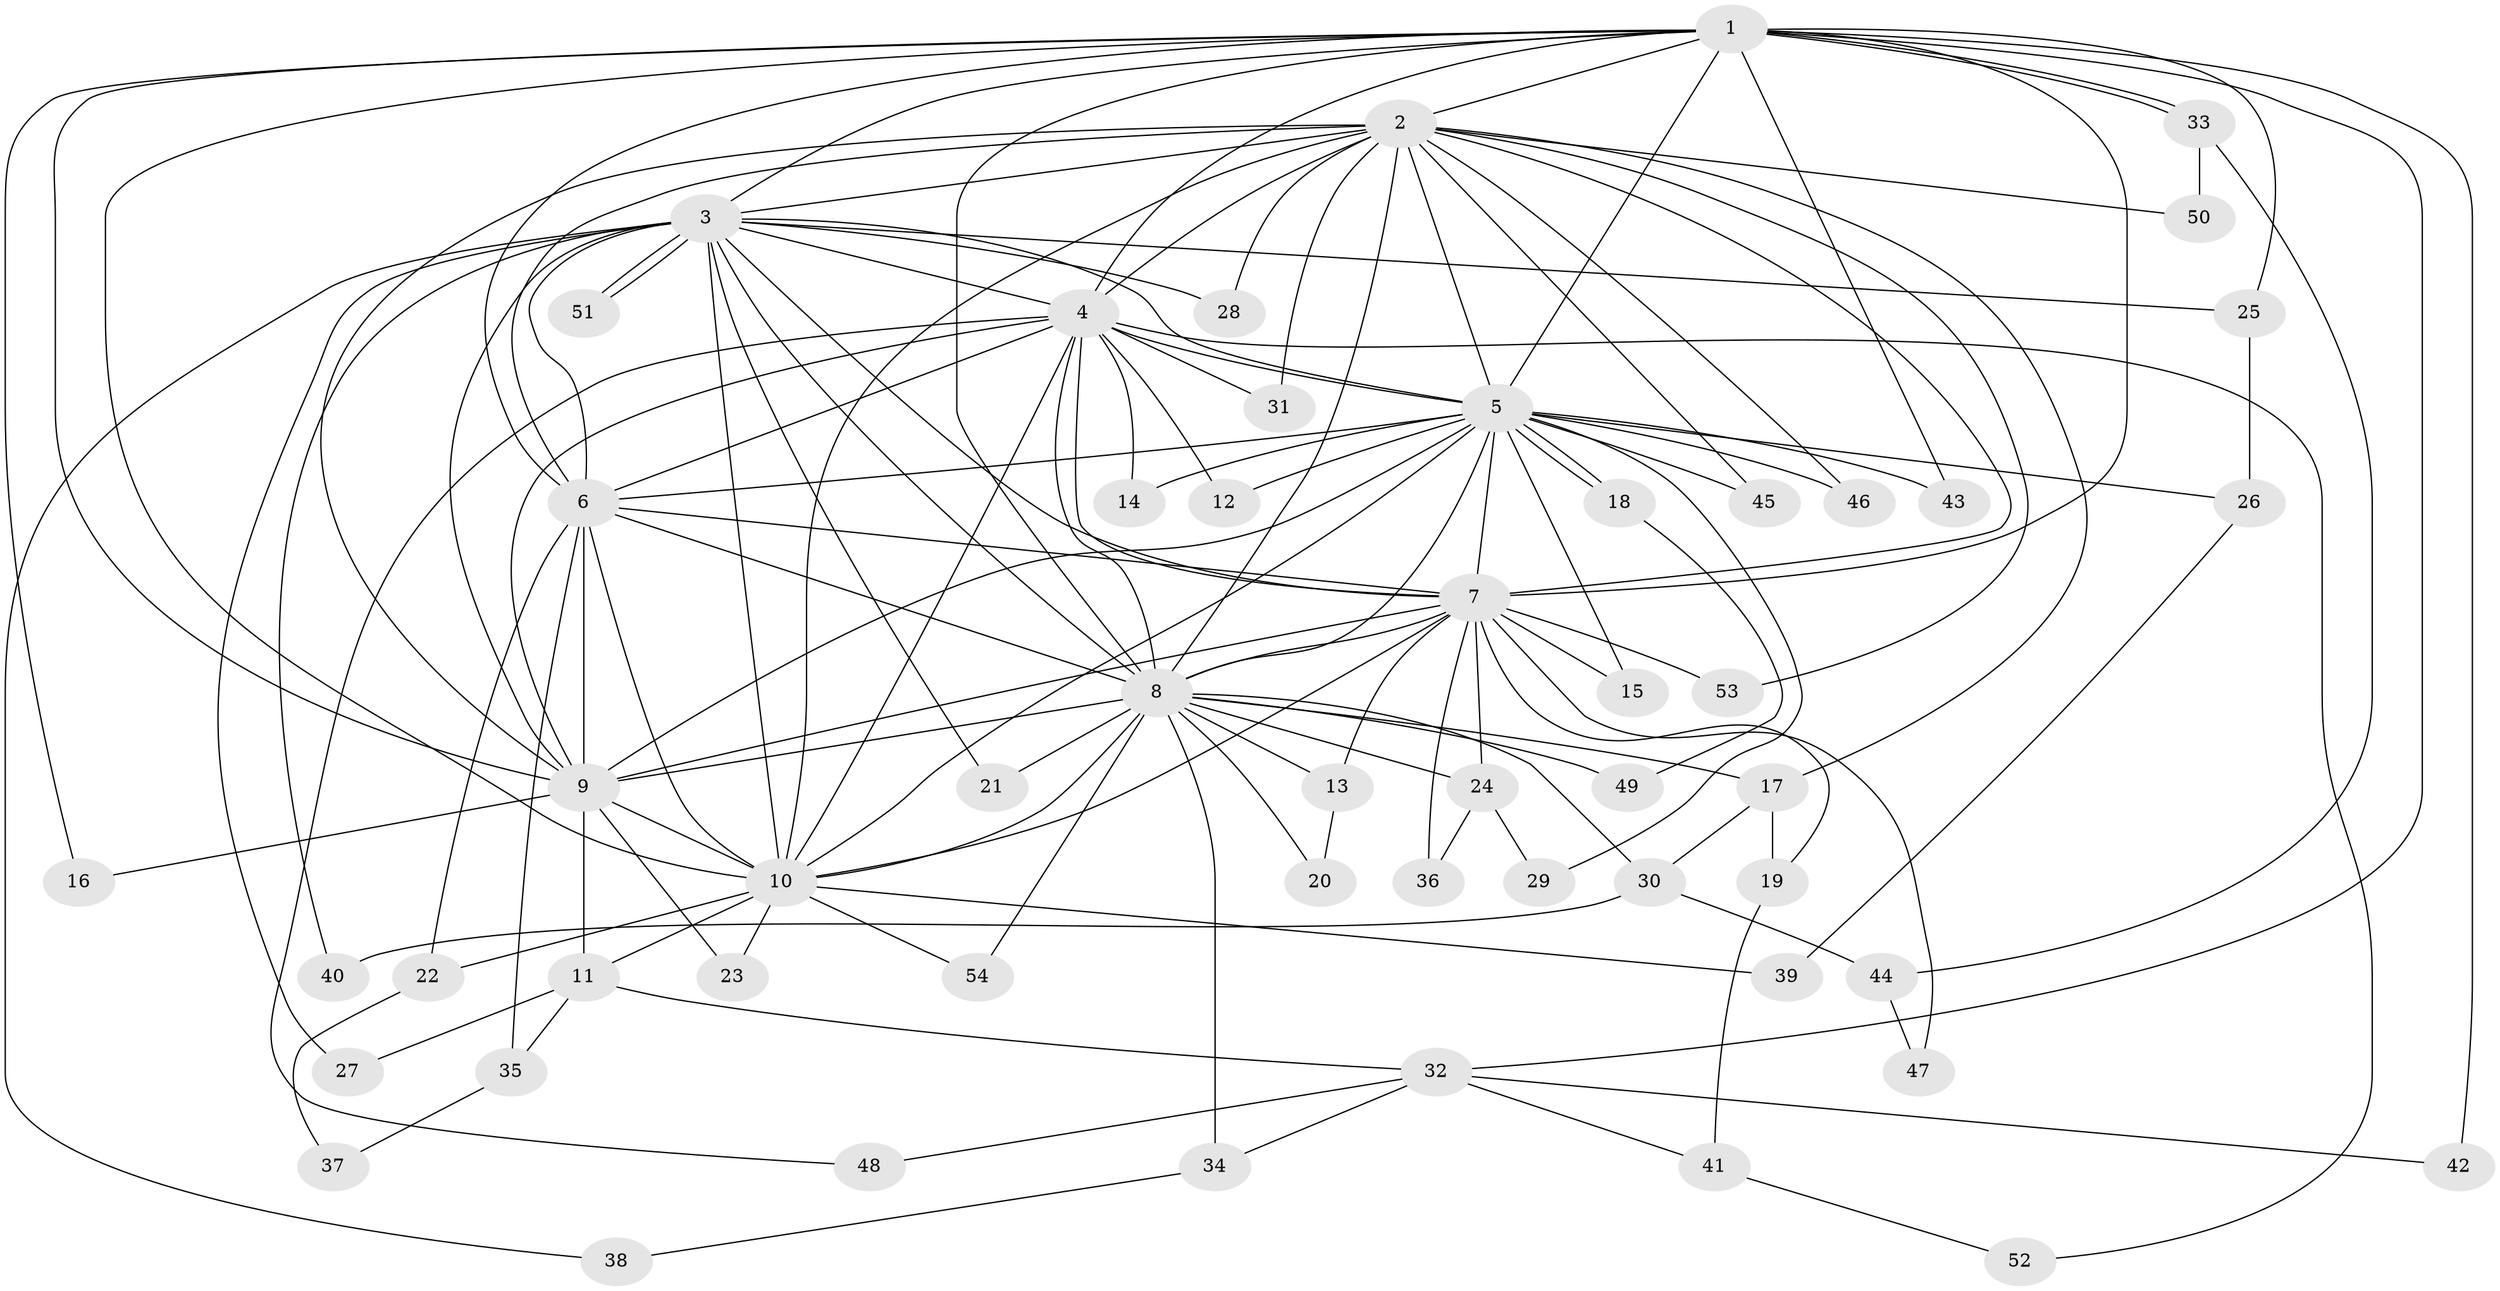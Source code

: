 // coarse degree distribution, {13: 0.02702702702702703, 12: 0.05405405405405406, 15: 0.05405405405405406, 10: 0.02702702702702703, 19: 0.02702702702702703, 11: 0.02702702702702703, 5: 0.08108108108108109, 2: 0.5405405405405406, 3: 0.10810810810810811, 4: 0.02702702702702703, 6: 0.02702702702702703}
// Generated by graph-tools (version 1.1) at 2025/51/02/27/25 19:51:49]
// undirected, 54 vertices, 133 edges
graph export_dot {
graph [start="1"]
  node [color=gray90,style=filled];
  1;
  2;
  3;
  4;
  5;
  6;
  7;
  8;
  9;
  10;
  11;
  12;
  13;
  14;
  15;
  16;
  17;
  18;
  19;
  20;
  21;
  22;
  23;
  24;
  25;
  26;
  27;
  28;
  29;
  30;
  31;
  32;
  33;
  34;
  35;
  36;
  37;
  38;
  39;
  40;
  41;
  42;
  43;
  44;
  45;
  46;
  47;
  48;
  49;
  50;
  51;
  52;
  53;
  54;
  1 -- 2;
  1 -- 3;
  1 -- 4;
  1 -- 5;
  1 -- 6;
  1 -- 7;
  1 -- 8;
  1 -- 9;
  1 -- 10;
  1 -- 16;
  1 -- 25;
  1 -- 32;
  1 -- 33;
  1 -- 33;
  1 -- 42;
  1 -- 43;
  2 -- 3;
  2 -- 4;
  2 -- 5;
  2 -- 6;
  2 -- 7;
  2 -- 8;
  2 -- 9;
  2 -- 10;
  2 -- 17;
  2 -- 28;
  2 -- 31;
  2 -- 45;
  2 -- 46;
  2 -- 50;
  2 -- 53;
  3 -- 4;
  3 -- 5;
  3 -- 6;
  3 -- 7;
  3 -- 8;
  3 -- 9;
  3 -- 10;
  3 -- 21;
  3 -- 25;
  3 -- 27;
  3 -- 28;
  3 -- 38;
  3 -- 40;
  3 -- 51;
  3 -- 51;
  4 -- 5;
  4 -- 6;
  4 -- 7;
  4 -- 8;
  4 -- 9;
  4 -- 10;
  4 -- 12;
  4 -- 14;
  4 -- 31;
  4 -- 48;
  4 -- 52;
  5 -- 6;
  5 -- 7;
  5 -- 8;
  5 -- 9;
  5 -- 10;
  5 -- 12;
  5 -- 14;
  5 -- 15;
  5 -- 18;
  5 -- 18;
  5 -- 26;
  5 -- 29;
  5 -- 43;
  5 -- 45;
  5 -- 46;
  6 -- 7;
  6 -- 8;
  6 -- 9;
  6 -- 10;
  6 -- 22;
  6 -- 35;
  7 -- 8;
  7 -- 9;
  7 -- 10;
  7 -- 13;
  7 -- 15;
  7 -- 19;
  7 -- 24;
  7 -- 36;
  7 -- 47;
  7 -- 53;
  8 -- 9;
  8 -- 10;
  8 -- 13;
  8 -- 17;
  8 -- 20;
  8 -- 21;
  8 -- 24;
  8 -- 30;
  8 -- 34;
  8 -- 49;
  8 -- 54;
  9 -- 10;
  9 -- 11;
  9 -- 16;
  9 -- 23;
  10 -- 11;
  10 -- 22;
  10 -- 23;
  10 -- 39;
  10 -- 54;
  11 -- 27;
  11 -- 32;
  11 -- 35;
  13 -- 20;
  17 -- 19;
  17 -- 30;
  18 -- 49;
  19 -- 41;
  22 -- 37;
  24 -- 29;
  24 -- 36;
  25 -- 26;
  26 -- 39;
  30 -- 40;
  30 -- 44;
  32 -- 34;
  32 -- 41;
  32 -- 42;
  32 -- 48;
  33 -- 44;
  33 -- 50;
  34 -- 38;
  35 -- 37;
  41 -- 52;
  44 -- 47;
}
